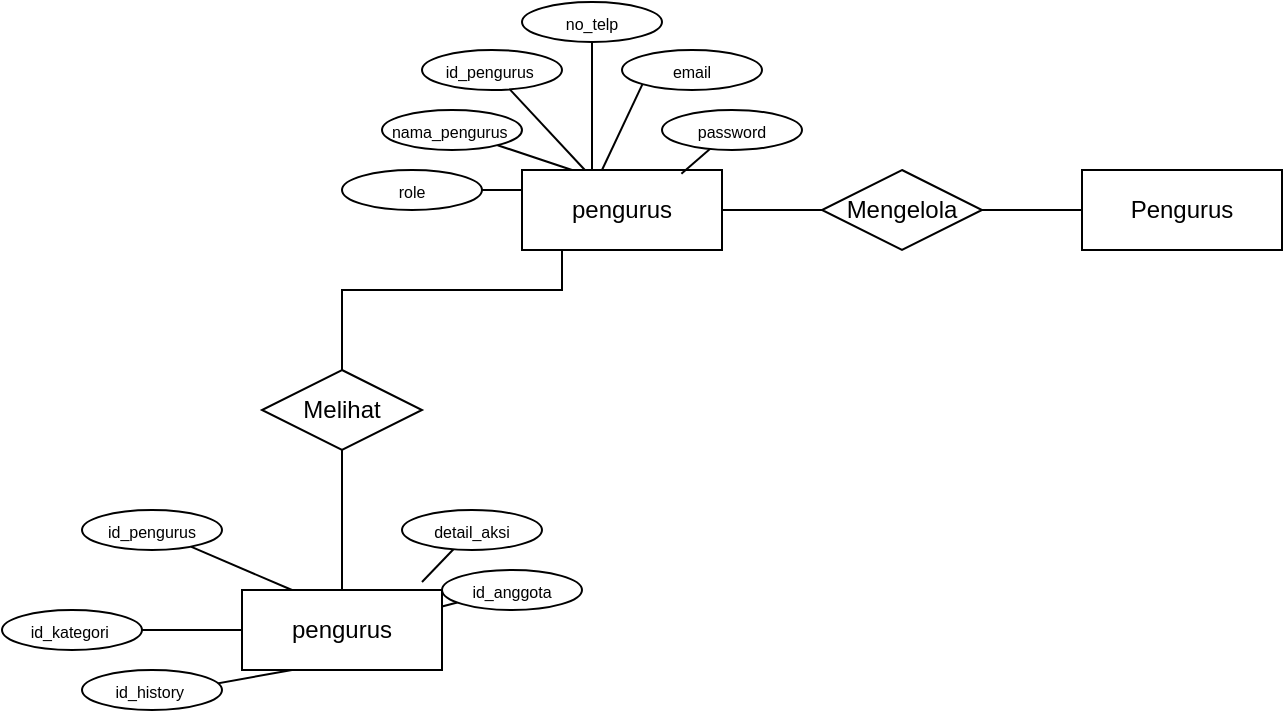 <mxfile version="21.3.2" type="github">
  <diagram name="Halaman-1" id="0R4BsoaivvHy4NkqvmWP">
    <mxGraphModel dx="1574" dy="421" grid="1" gridSize="10" guides="1" tooltips="1" connect="1" arrows="1" fold="1" page="1" pageScale="1" pageWidth="850" pageHeight="1100" math="0" shadow="0">
      <root>
        <mxCell id="0" />
        <mxCell id="1" parent="0" />
        <mxCell id="HxtZCyK_g-6vB8FXcNJ6-14" style="edgeStyle=orthogonalEdgeStyle;rounded=0;orthogonalLoop=1;jettySize=auto;html=1;strokeWidth=1;endArrow=none;endFill=0;" edge="1" parent="1" source="HxtZCyK_g-6vB8FXcNJ6-1" target="HxtZCyK_g-6vB8FXcNJ6-4">
          <mxGeometry relative="1" as="geometry" />
        </mxCell>
        <mxCell id="HxtZCyK_g-6vB8FXcNJ6-49" style="edgeStyle=orthogonalEdgeStyle;rounded=0;orthogonalLoop=1;jettySize=auto;html=1;entryX=0.5;entryY=0;entryDx=0;entryDy=0;endArrow=none;endFill=0;" edge="1" parent="1" source="HxtZCyK_g-6vB8FXcNJ6-1" target="HxtZCyK_g-6vB8FXcNJ6-48">
          <mxGeometry relative="1" as="geometry">
            <Array as="points">
              <mxPoint x="130" y="180" />
              <mxPoint x="20" y="180" />
            </Array>
          </mxGeometry>
        </mxCell>
        <mxCell id="HxtZCyK_g-6vB8FXcNJ6-1" value="pengurus" style="whiteSpace=wrap;html=1;align=center;" vertex="1" parent="1">
          <mxGeometry x="110" y="120" width="100" height="40" as="geometry" />
        </mxCell>
        <mxCell id="HxtZCyK_g-6vB8FXcNJ6-2" value="Pengurus" style="whiteSpace=wrap;html=1;align=center;" vertex="1" parent="1">
          <mxGeometry x="390" y="120" width="100" height="40" as="geometry" />
        </mxCell>
        <mxCell id="HxtZCyK_g-6vB8FXcNJ6-15" style="edgeStyle=orthogonalEdgeStyle;rounded=0;orthogonalLoop=1;jettySize=auto;html=1;endArrow=none;endFill=0;" edge="1" parent="1" source="HxtZCyK_g-6vB8FXcNJ6-4" target="HxtZCyK_g-6vB8FXcNJ6-2">
          <mxGeometry relative="1" as="geometry" />
        </mxCell>
        <mxCell id="HxtZCyK_g-6vB8FXcNJ6-4" value="Mengelola" style="shape=rhombus;perimeter=rhombusPerimeter;whiteSpace=wrap;html=1;align=center;" vertex="1" parent="1">
          <mxGeometry x="260" y="120" width="80" height="40" as="geometry" />
        </mxCell>
        <mxCell id="HxtZCyK_g-6vB8FXcNJ6-30" style="rounded=0;orthogonalLoop=1;jettySize=auto;html=1;endArrow=none;endFill=0;" edge="1" parent="1" source="HxtZCyK_g-6vB8FXcNJ6-17" target="HxtZCyK_g-6vB8FXcNJ6-1">
          <mxGeometry relative="1" as="geometry" />
        </mxCell>
        <mxCell id="HxtZCyK_g-6vB8FXcNJ6-17" value="&lt;font style=&quot;font-size: 8px;&quot;&gt;id_pengurus&amp;nbsp;&lt;/font&gt;" style="ellipse;whiteSpace=wrap;html=1;align=center;" vertex="1" parent="1">
          <mxGeometry x="60" y="60" width="70" height="20" as="geometry" />
        </mxCell>
        <mxCell id="HxtZCyK_g-6vB8FXcNJ6-31" style="edgeStyle=orthogonalEdgeStyle;rounded=0;orthogonalLoop=1;jettySize=auto;html=1;endArrow=none;endFill=0;" edge="1" parent="1" source="HxtZCyK_g-6vB8FXcNJ6-19">
          <mxGeometry relative="1" as="geometry">
            <mxPoint x="145" y="120" as="targetPoint" />
          </mxGeometry>
        </mxCell>
        <mxCell id="HxtZCyK_g-6vB8FXcNJ6-19" value="&lt;font style=&quot;font-size: 8px;&quot;&gt;no_telp&lt;/font&gt;" style="ellipse;whiteSpace=wrap;html=1;align=center;" vertex="1" parent="1">
          <mxGeometry x="110" y="36" width="70" height="20" as="geometry" />
        </mxCell>
        <mxCell id="HxtZCyK_g-6vB8FXcNJ6-28" style="rounded=0;orthogonalLoop=1;jettySize=auto;html=1;entryX=0.25;entryY=0;entryDx=0;entryDy=0;endArrow=none;endFill=0;" edge="1" parent="1" source="HxtZCyK_g-6vB8FXcNJ6-20" target="HxtZCyK_g-6vB8FXcNJ6-1">
          <mxGeometry relative="1" as="geometry" />
        </mxCell>
        <mxCell id="HxtZCyK_g-6vB8FXcNJ6-20" value="&lt;font style=&quot;font-size: 8px;&quot;&gt;nama_pengurus&amp;nbsp;&lt;/font&gt;" style="ellipse;whiteSpace=wrap;html=1;align=center;" vertex="1" parent="1">
          <mxGeometry x="40" y="90" width="70" height="20" as="geometry" />
        </mxCell>
        <mxCell id="HxtZCyK_g-6vB8FXcNJ6-21" style="edgeStyle=orthogonalEdgeStyle;rounded=0;orthogonalLoop=1;jettySize=auto;html=1;exitX=0.5;exitY=1;exitDx=0;exitDy=0;" edge="1" parent="1" source="HxtZCyK_g-6vB8FXcNJ6-19" target="HxtZCyK_g-6vB8FXcNJ6-19">
          <mxGeometry relative="1" as="geometry" />
        </mxCell>
        <mxCell id="HxtZCyK_g-6vB8FXcNJ6-32" style="rounded=0;orthogonalLoop=1;jettySize=auto;html=1;endArrow=none;endFill=0;entryX=0.4;entryY=0;entryDx=0;entryDy=0;entryPerimeter=0;exitX=0;exitY=1;exitDx=0;exitDy=0;" edge="1" parent="1" source="HxtZCyK_g-6vB8FXcNJ6-22" target="HxtZCyK_g-6vB8FXcNJ6-1">
          <mxGeometry relative="1" as="geometry" />
        </mxCell>
        <mxCell id="HxtZCyK_g-6vB8FXcNJ6-22" value="&lt;font style=&quot;font-size: 8px;&quot;&gt;email&lt;/font&gt;" style="ellipse;whiteSpace=wrap;html=1;align=center;" vertex="1" parent="1">
          <mxGeometry x="160" y="60" width="70" height="20" as="geometry" />
        </mxCell>
        <mxCell id="HxtZCyK_g-6vB8FXcNJ6-33" style="rounded=0;orthogonalLoop=1;jettySize=auto;html=1;entryX=0.797;entryY=0.046;entryDx=0;entryDy=0;entryPerimeter=0;endArrow=none;endFill=0;" edge="1" parent="1" source="HxtZCyK_g-6vB8FXcNJ6-23" target="HxtZCyK_g-6vB8FXcNJ6-1">
          <mxGeometry relative="1" as="geometry" />
        </mxCell>
        <mxCell id="HxtZCyK_g-6vB8FXcNJ6-23" value="&lt;font style=&quot;font-size: 8px;&quot;&gt;password&lt;/font&gt;" style="ellipse;whiteSpace=wrap;html=1;align=center;" vertex="1" parent="1">
          <mxGeometry x="180" y="90" width="70" height="20" as="geometry" />
        </mxCell>
        <mxCell id="HxtZCyK_g-6vB8FXcNJ6-26" style="edgeStyle=orthogonalEdgeStyle;rounded=0;orthogonalLoop=1;jettySize=auto;html=1;endArrow=none;endFill=0;" edge="1" parent="1" source="HxtZCyK_g-6vB8FXcNJ6-24" target="HxtZCyK_g-6vB8FXcNJ6-1">
          <mxGeometry relative="1" as="geometry" />
        </mxCell>
        <mxCell id="HxtZCyK_g-6vB8FXcNJ6-24" value="&lt;font style=&quot;font-size: 8px;&quot;&gt;role&lt;/font&gt;" style="ellipse;whiteSpace=wrap;html=1;align=center;" vertex="1" parent="1">
          <mxGeometry x="20" y="120" width="70" height="20" as="geometry" />
        </mxCell>
        <mxCell id="HxtZCyK_g-6vB8FXcNJ6-34" value="pengurus" style="whiteSpace=wrap;html=1;align=center;" vertex="1" parent="1">
          <mxGeometry x="-30" y="330" width="100" height="40" as="geometry" />
        </mxCell>
        <mxCell id="HxtZCyK_g-6vB8FXcNJ6-35" style="rounded=0;orthogonalLoop=1;jettySize=auto;html=1;endArrow=none;endFill=0;" edge="1" parent="1" source="HxtZCyK_g-6vB8FXcNJ6-36" target="HxtZCyK_g-6vB8FXcNJ6-34">
          <mxGeometry relative="1" as="geometry" />
        </mxCell>
        <mxCell id="HxtZCyK_g-6vB8FXcNJ6-36" value="&lt;font style=&quot;font-size: 8px;&quot;&gt;id_anggota&lt;/font&gt;" style="ellipse;whiteSpace=wrap;html=1;align=center;" vertex="1" parent="1">
          <mxGeometry x="70" y="320" width="70" height="20" as="geometry" />
        </mxCell>
        <mxCell id="HxtZCyK_g-6vB8FXcNJ6-37" style="rounded=0;orthogonalLoop=1;jettySize=auto;html=1;endArrow=none;endFill=0;" edge="1" parent="1" source="HxtZCyK_g-6vB8FXcNJ6-38">
          <mxGeometry relative="1" as="geometry">
            <mxPoint x="60" y="326" as="targetPoint" />
          </mxGeometry>
        </mxCell>
        <mxCell id="HxtZCyK_g-6vB8FXcNJ6-38" value="&lt;font style=&quot;font-size: 8px;&quot;&gt;detail_aksi&lt;/font&gt;" style="ellipse;whiteSpace=wrap;html=1;align=center;" vertex="1" parent="1">
          <mxGeometry x="50" y="290" width="70" height="20" as="geometry" />
        </mxCell>
        <mxCell id="HxtZCyK_g-6vB8FXcNJ6-39" style="rounded=0;orthogonalLoop=1;jettySize=auto;html=1;entryX=0.25;entryY=0;entryDx=0;entryDy=0;endArrow=none;endFill=0;" edge="1" parent="1" source="HxtZCyK_g-6vB8FXcNJ6-40" target="HxtZCyK_g-6vB8FXcNJ6-34">
          <mxGeometry relative="1" as="geometry" />
        </mxCell>
        <mxCell id="HxtZCyK_g-6vB8FXcNJ6-40" value="&lt;font style=&quot;font-size: 8px;&quot;&gt;id_pengurus&lt;/font&gt;" style="ellipse;whiteSpace=wrap;html=1;align=center;" vertex="1" parent="1">
          <mxGeometry x="-110" y="290" width="70" height="20" as="geometry" />
        </mxCell>
        <mxCell id="HxtZCyK_g-6vB8FXcNJ6-41" style="edgeStyle=orthogonalEdgeStyle;rounded=0;orthogonalLoop=1;jettySize=auto;html=1;exitX=0.5;exitY=1;exitDx=0;exitDy=0;" edge="1" parent="1" source="HxtZCyK_g-6vB8FXcNJ6-38" target="HxtZCyK_g-6vB8FXcNJ6-38">
          <mxGeometry relative="1" as="geometry" />
        </mxCell>
        <mxCell id="HxtZCyK_g-6vB8FXcNJ6-42" style="rounded=0;orthogonalLoop=1;jettySize=auto;html=1;endArrow=none;endFill=0;entryX=0.25;entryY=1;entryDx=0;entryDy=0;exitX=0;exitY=1;exitDx=0;exitDy=0;" edge="1" parent="1" source="HxtZCyK_g-6vB8FXcNJ6-43" target="HxtZCyK_g-6vB8FXcNJ6-34">
          <mxGeometry relative="1" as="geometry" />
        </mxCell>
        <mxCell id="HxtZCyK_g-6vB8FXcNJ6-43" value="&lt;font style=&quot;font-size: 8px;&quot;&gt;id_history&amp;nbsp;&lt;/font&gt;" style="ellipse;whiteSpace=wrap;html=1;align=center;" vertex="1" parent="1">
          <mxGeometry x="-110" y="370" width="70" height="20" as="geometry" />
        </mxCell>
        <mxCell id="HxtZCyK_g-6vB8FXcNJ6-45" style="edgeStyle=orthogonalEdgeStyle;rounded=0;orthogonalLoop=1;jettySize=auto;html=1;endArrow=none;endFill=0;" edge="1" parent="1" source="HxtZCyK_g-6vB8FXcNJ6-46" target="HxtZCyK_g-6vB8FXcNJ6-34">
          <mxGeometry relative="1" as="geometry" />
        </mxCell>
        <mxCell id="HxtZCyK_g-6vB8FXcNJ6-46" value="&lt;font style=&quot;font-size: 8px;&quot;&gt;id_kategori&amp;nbsp;&lt;/font&gt;" style="ellipse;whiteSpace=wrap;html=1;align=center;" vertex="1" parent="1">
          <mxGeometry x="-150" y="340" width="70" height="20" as="geometry" />
        </mxCell>
        <mxCell id="HxtZCyK_g-6vB8FXcNJ6-50" style="edgeStyle=orthogonalEdgeStyle;rounded=0;orthogonalLoop=1;jettySize=auto;html=1;endArrow=none;endFill=0;" edge="1" parent="1" source="HxtZCyK_g-6vB8FXcNJ6-48" target="HxtZCyK_g-6vB8FXcNJ6-34">
          <mxGeometry relative="1" as="geometry" />
        </mxCell>
        <mxCell id="HxtZCyK_g-6vB8FXcNJ6-48" value="Melihat" style="shape=rhombus;perimeter=rhombusPerimeter;whiteSpace=wrap;html=1;align=center;" vertex="1" parent="1">
          <mxGeometry x="-20" y="220" width="80" height="40" as="geometry" />
        </mxCell>
      </root>
    </mxGraphModel>
  </diagram>
</mxfile>
